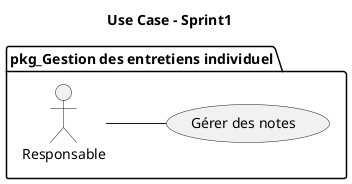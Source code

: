 @startuml
package "pkg_Gestion des entretiens individuel" {
    title Use Case - Sprint1

    left to right direction
    actor Responsable as RF
    
  RF -- (Gérer des notes )
  
}
@enduml
